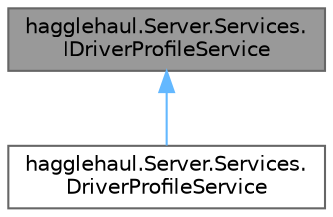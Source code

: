 digraph "hagglehaul.Server.Services.IDriverProfileService"
{
 // LATEX_PDF_SIZE
  bgcolor="transparent";
  edge [fontname=Helvetica,fontsize=10,labelfontname=Helvetica,labelfontsize=10];
  node [fontname=Helvetica,fontsize=10,shape=box,height=0.2,width=0.4];
  Node1 [id="Node000001",label="hagglehaul.Server.Services.\lIDriverProfileService",height=0.2,width=0.4,color="gray40", fillcolor="grey60", style="filled", fontcolor="black",tooltip="Corresponds to DriverProfile collection in the database."];
  Node1 -> Node2 [id="edge1_Node000001_Node000002",dir="back",color="steelblue1",style="solid",tooltip=" "];
  Node2 [id="Node000002",label="hagglehaul.Server.Services.\lDriverProfileService",height=0.2,width=0.4,color="gray40", fillcolor="white", style="filled",URL="$classhagglehaul_1_1_server_1_1_services_1_1_driver_profile_service.html",tooltip="See IDriverProfileService."];
}
